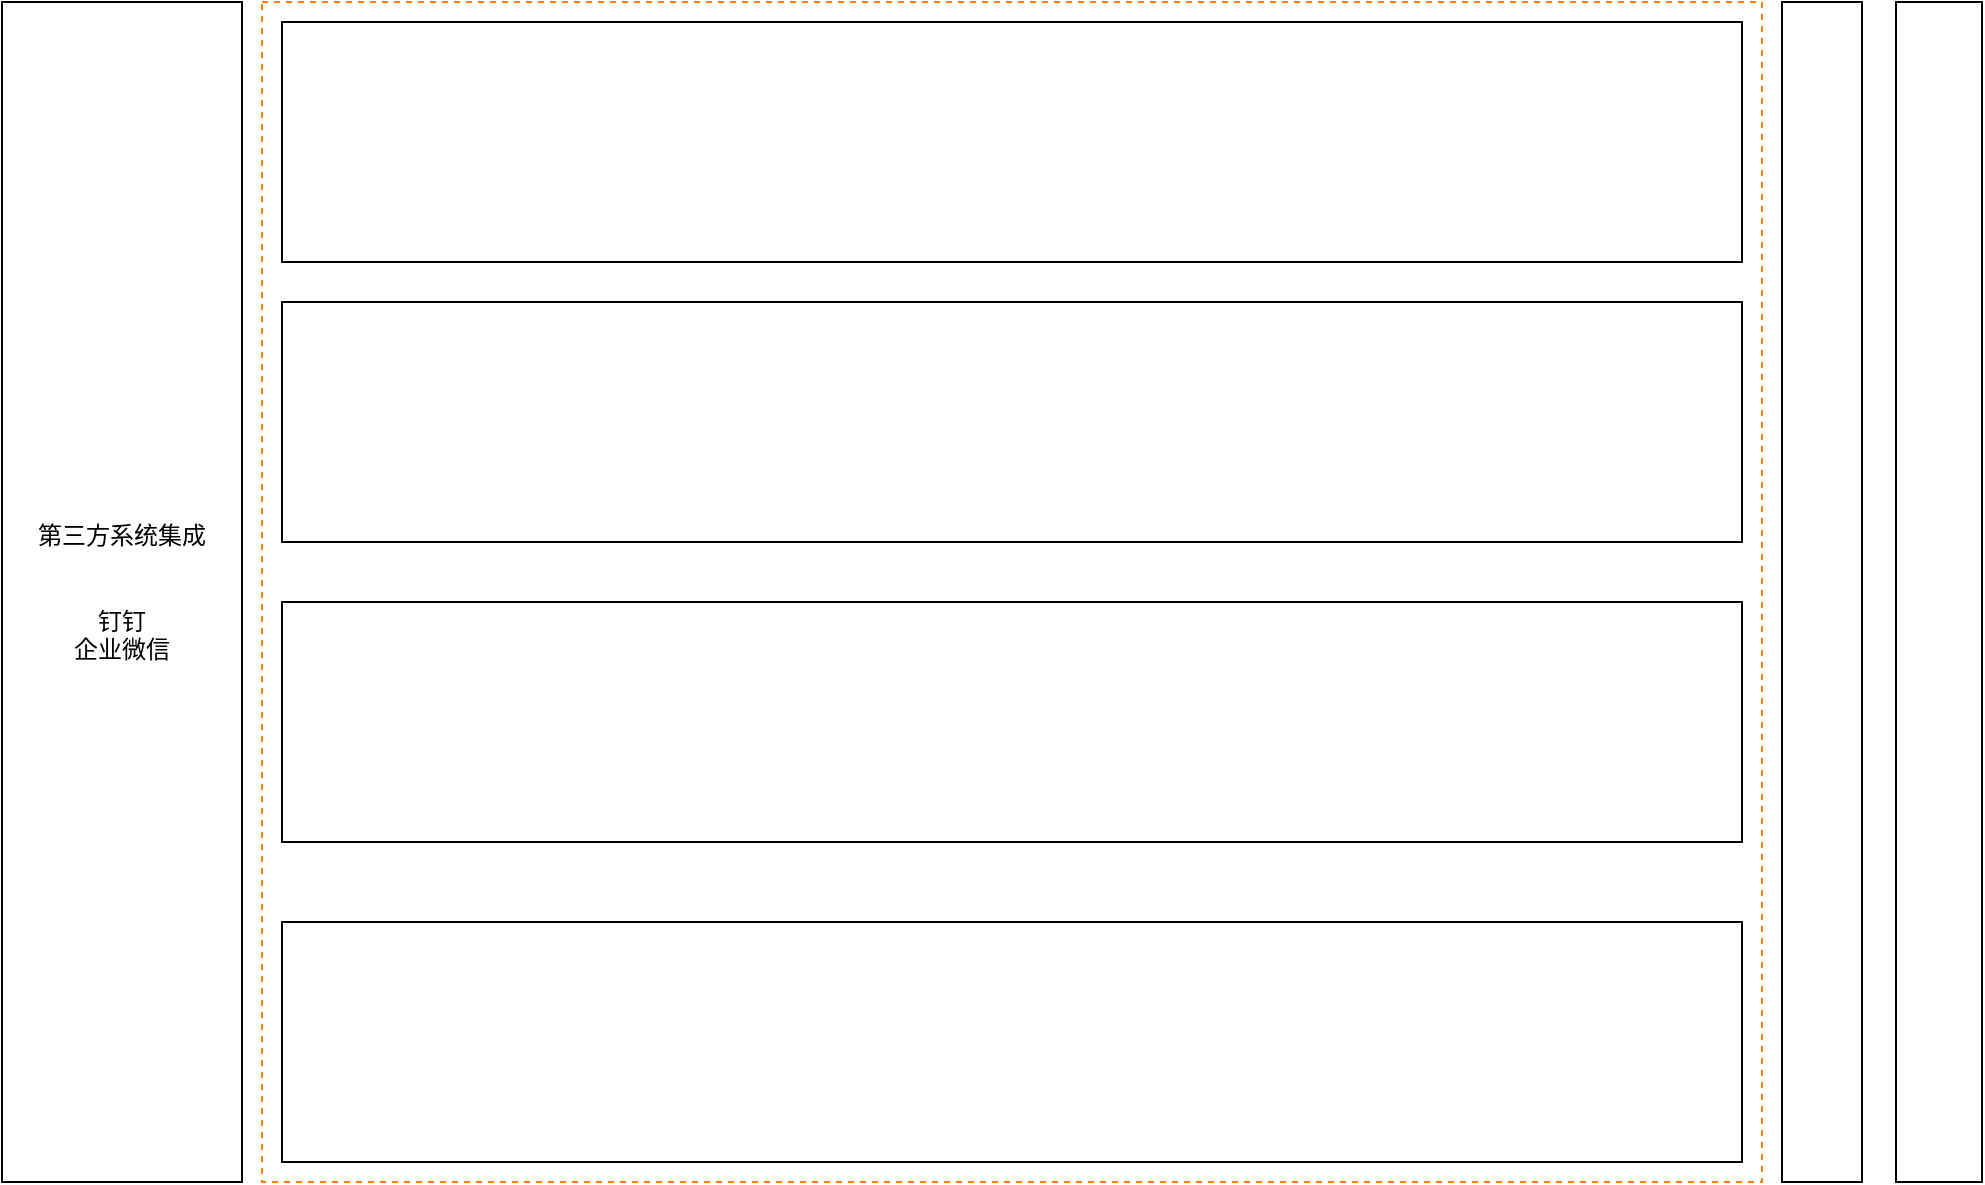 <mxfile version="24.0.7" type="github">
  <diagram name="第 1 页" id="iJ_StzI4RyBcfN-M5i3P">
    <mxGraphModel dx="1784" dy="679" grid="1" gridSize="10" guides="1" tooltips="1" connect="1" arrows="1" fold="1" page="1" pageScale="1" pageWidth="827" pageHeight="1169" math="0" shadow="0">
      <root>
        <mxCell id="0" />
        <mxCell id="1" parent="0" />
        <mxCell id="yf16CdO8YpfE5HRmcU5y-1" value="" style="rounded=0;whiteSpace=wrap;html=1;fillColor=none;dashed=1;strokeColor=#FF8000;" vertex="1" parent="1">
          <mxGeometry x="10" y="140" width="750" height="590" as="geometry" />
        </mxCell>
        <mxCell id="yf16CdO8YpfE5HRmcU5y-2" value="第三方系统集成&lt;div&gt;&lt;br&gt;&lt;/div&gt;&lt;div&gt;&lt;br&gt;&lt;/div&gt;&lt;div&gt;钉钉&lt;/div&gt;&lt;div&gt;企业微信&lt;/div&gt;" style="rounded=0;whiteSpace=wrap;html=1;" vertex="1" parent="1">
          <mxGeometry x="-120" y="140" width="120" height="590" as="geometry" />
        </mxCell>
        <mxCell id="yf16CdO8YpfE5HRmcU5y-3" value="" style="rounded=0;whiteSpace=wrap;html=1;" vertex="1" parent="1">
          <mxGeometry x="20" y="150" width="730" height="120" as="geometry" />
        </mxCell>
        <mxCell id="yf16CdO8YpfE5HRmcU5y-4" value="" style="rounded=0;whiteSpace=wrap;html=1;" vertex="1" parent="1">
          <mxGeometry x="20" y="290" width="730" height="120" as="geometry" />
        </mxCell>
        <mxCell id="yf16CdO8YpfE5HRmcU5y-5" value="" style="rounded=0;whiteSpace=wrap;html=1;" vertex="1" parent="1">
          <mxGeometry x="20" y="440" width="730" height="120" as="geometry" />
        </mxCell>
        <mxCell id="yf16CdO8YpfE5HRmcU5y-6" value="" style="rounded=0;whiteSpace=wrap;html=1;" vertex="1" parent="1">
          <mxGeometry x="20" y="600" width="730" height="120" as="geometry" />
        </mxCell>
        <mxCell id="yf16CdO8YpfE5HRmcU5y-7" value="" style="rounded=0;whiteSpace=wrap;html=1;" vertex="1" parent="1">
          <mxGeometry x="770" y="140" width="40" height="590" as="geometry" />
        </mxCell>
        <mxCell id="yf16CdO8YpfE5HRmcU5y-8" value="" style="rounded=0;whiteSpace=wrap;html=1;" vertex="1" parent="1">
          <mxGeometry x="827" y="140" width="43" height="590" as="geometry" />
        </mxCell>
      </root>
    </mxGraphModel>
  </diagram>
</mxfile>
